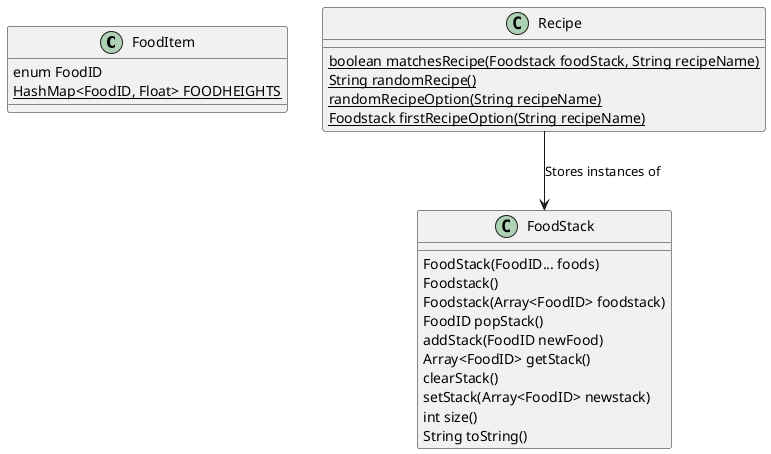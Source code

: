 @startuml
class FoodItem{
enum FoodID
{static} HashMap<FoodID, Float> FOODHEIGHTS
}
class FoodStack{
FoodStack(FoodID... foods)
Foodstack()
Foodstack(Array<FoodID> foodstack)
FoodID popStack()
addStack(FoodID newFood)
Array<FoodID> getStack()
clearStack()
setStack(Array<FoodID> newstack)
int size()
String toString()
}


class Recipe{
{static}boolean matchesRecipe(Foodstack foodStack, String recipeName)
{static}String randomRecipe()
{static}randomRecipeOption(String recipeName)
{static}Foodstack firstRecipeOption(String recipeName)
}

Recipe --> FoodStack : Stores instances of


@enduml
